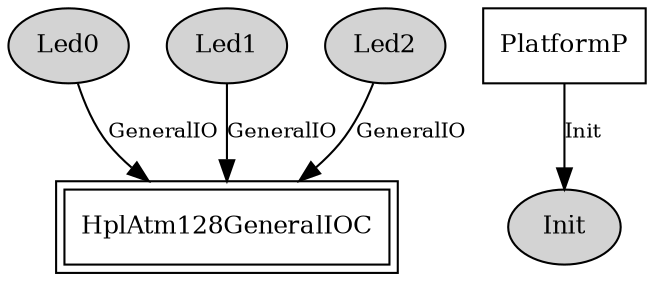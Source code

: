 digraph "tos.platforms.mica.PlatformLedsC" {
  n0x2ace81e4ab08 [shape=ellipse, style=filled, label="Led0", fontsize=12];
  "HplAtm128GeneralIOC" [fontsize=12, shape=box,peripheries=2, URL="../chtml/tos.chips.atm1281.HplAtm128GeneralIOC.html"];
  n0x2ace81e61ca8 [shape=ellipse, style=filled, label="Led1", fontsize=12];
  "HplAtm128GeneralIOC" [fontsize=12, shape=box,peripheries=2, URL="../chtml/tos.chips.atm1281.HplAtm128GeneralIOC.html"];
  n0x2ace81e60e30 [shape=ellipse, style=filled, label="Led2", fontsize=12];
  "HplAtm128GeneralIOC" [fontsize=12, shape=box,peripheries=2, URL="../chtml/tos.chips.atm1281.HplAtm128GeneralIOC.html"];
  "PlatformP" [fontsize=12, shape=box, URL="../chtml/tos.platforms.mica.PlatformP.html"];
  n0x2ace81e5e020 [shape=ellipse, style=filled, label="Init", fontsize=12];
  "n0x2ace81e4ab08" -> "HplAtm128GeneralIOC" [label="GeneralIO", URL="../ihtml/tos.interfaces.GeneralIO.html", fontsize=10];
  "n0x2ace81e61ca8" -> "HplAtm128GeneralIOC" [label="GeneralIO", URL="../ihtml/tos.interfaces.GeneralIO.html", fontsize=10];
  "n0x2ace81e60e30" -> "HplAtm128GeneralIOC" [label="GeneralIO", URL="../ihtml/tos.interfaces.GeneralIO.html", fontsize=10];
  "PlatformP" -> "n0x2ace81e5e020" [label="Init", URL="../ihtml/tos.interfaces.Init.html", fontsize=10];
}
